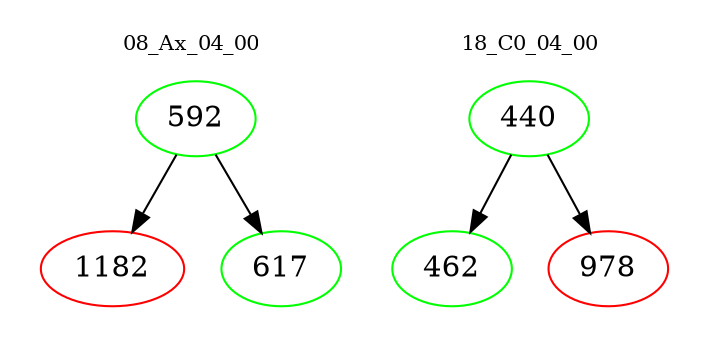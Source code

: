 digraph{
subgraph cluster_0 {
color = white
label = "08_Ax_04_00";
fontsize=10;
T0_592 [label="592", color="green"]
T0_592 -> T0_1182 [color="black"]
T0_1182 [label="1182", color="red"]
T0_592 -> T0_617 [color="black"]
T0_617 [label="617", color="green"]
}
subgraph cluster_1 {
color = white
label = "18_C0_04_00";
fontsize=10;
T1_440 [label="440", color="green"]
T1_440 -> T1_462 [color="black"]
T1_462 [label="462", color="green"]
T1_440 -> T1_978 [color="black"]
T1_978 [label="978", color="red"]
}
}
